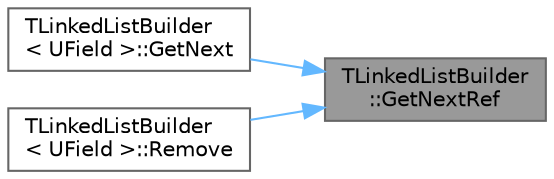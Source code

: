 digraph "TLinkedListBuilder::GetNextRef"
{
 // INTERACTIVE_SVG=YES
 // LATEX_PDF_SIZE
  bgcolor="transparent";
  edge [fontname=Helvetica,fontsize=10,labelfontname=Helvetica,labelfontsize=10];
  node [fontname=Helvetica,fontsize=10,shape=box,height=0.2,width=0.4];
  rankdir="RL";
  Node1 [id="Node000001",label="TLinkedListBuilder\l::GetNextRef",height=0.2,width=0.4,color="gray40", fillcolor="grey60", style="filled", fontcolor="black",tooltip=" "];
  Node1 -> Node2 [id="edge1_Node000001_Node000002",dir="back",color="steelblue1",style="solid",tooltip=" "];
  Node2 [id="Node000002",label="TLinkedListBuilder\l\< UField \>::GetNext",height=0.2,width=0.4,color="grey40", fillcolor="white", style="filled",URL="$d8/dde/structTLinkedListBuilder.html#af98bf8a770351a105efe6b8f653ca38e",tooltip=" "];
  Node1 -> Node3 [id="edge2_Node000001_Node000003",dir="back",color="steelblue1",style="solid",tooltip=" "];
  Node3 [id="Node000003",label="TLinkedListBuilder\l\< UField \>::Remove",height=0.2,width=0.4,color="grey40", fillcolor="white", style="filled",URL="$d8/dde/structTLinkedListBuilder.html#a9cdb96e4966a1135b2cc1304235d1133",tooltip=" "];
}
